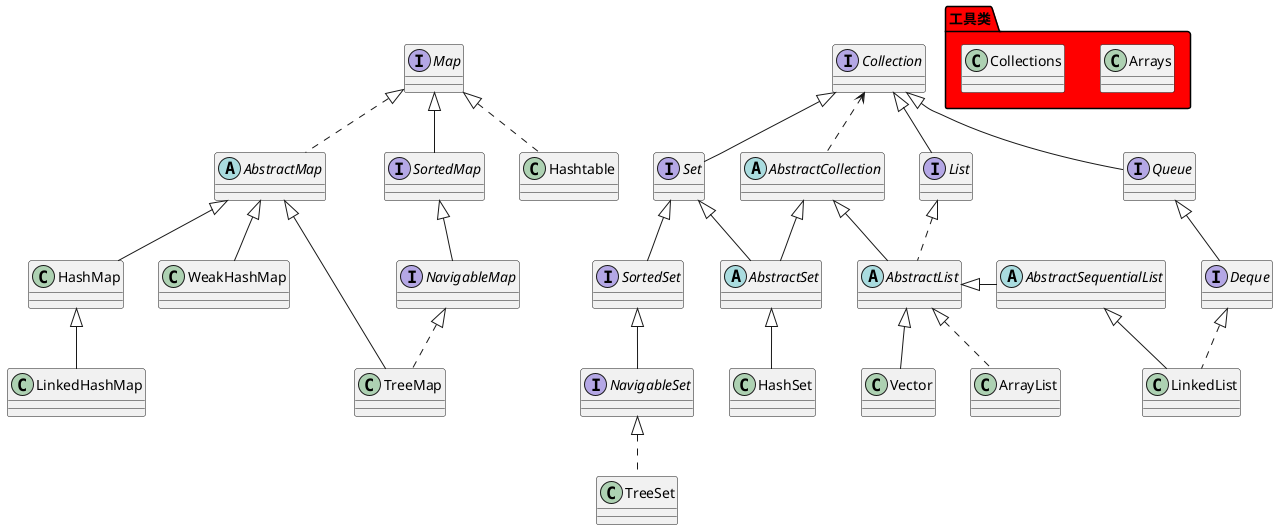 @startuml

interface Collection
interface Map
interface SortedMap
interface NavigableMap
interface Queue
interface Deque
interface List
interface Set
interface SortedSet
interface NavigableSet

'abstract class Dictionary
abstract class AbstractMap
abstract class AbstractCollection
abstract class AbstractList
abstract class AbstractSequentialList
abstract class AbstractSet

class Hashtable
class WeakHashMap
class TreeMap
class HashMap
class LinkedHashMap
class LinkedList
class ArrayList
class Vector
class HashSet
class TreeSet

Queue -up-|> Collection
List -up-|> Collection
Set -up-|> Collection
AbstractCollection .up.>Collection
LinkedList -up-|>AbstractSequentialList
LinkedList .up.|> Deque
Deque -up-|> Queue
AbstractSequentialList -left-|> AbstractList
AbstractList .up.|>List
AbstractList -up-|>AbstractCollection
ArrayList .up.|>AbstractList
Vector -up-|> AbstractList
SortedSet -up-|>Set
AbstractSet -up-|>AbstractCollection
AbstractSet -up-|>Set
NavigableSet -up-|>SortedSet
TreeSet .up.|>NavigableSet
HashSet -up-|>AbstractSet

SortedMap -up-|>Map
AbstractMap .up.|>Map
Hashtable .up.|> Map
HashMap -up-|> AbstractMap
WeakHashMap -up-|> AbstractMap
NavigableMap -up-|> SortedMap
TreeMap .up.|> NavigableMap
TreeMap -up-|> AbstractMap
LinkedHashMap-up-|>HashMap

namespace 工具类 #red{
    class Arrays
    class Collections
}

@enduml